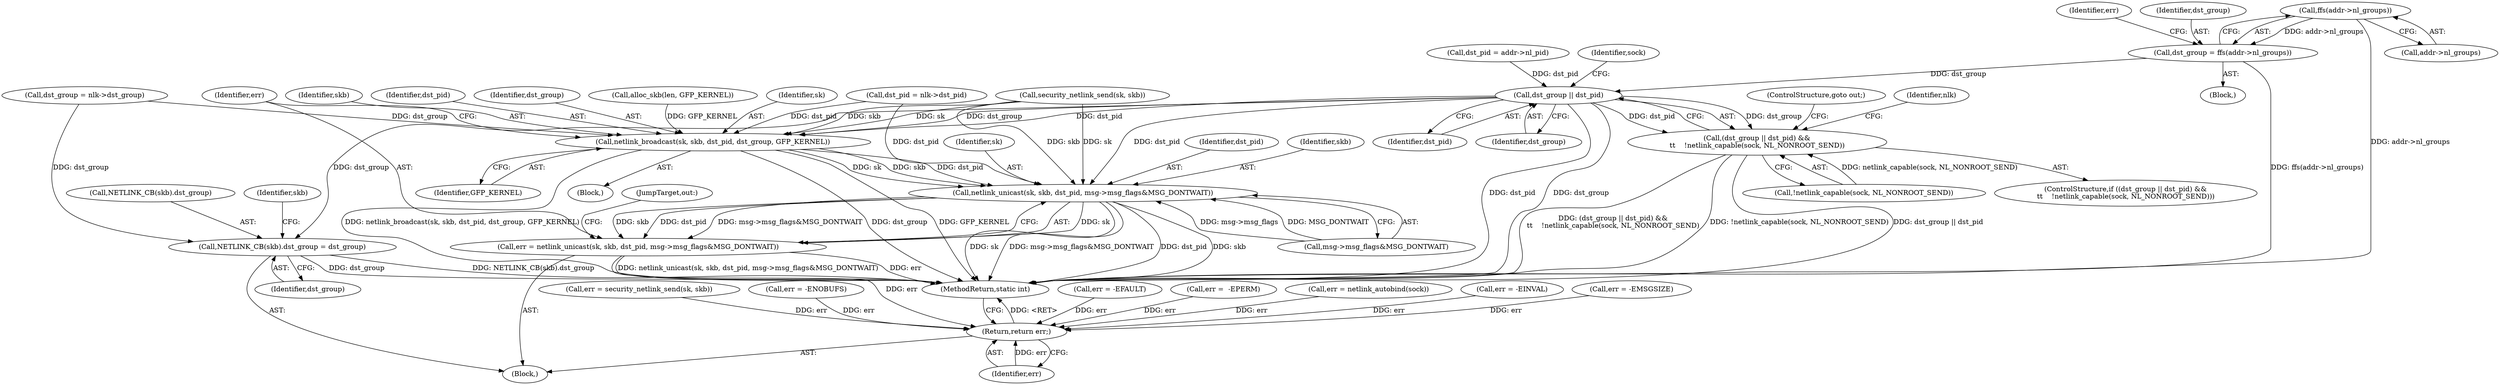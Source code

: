 digraph "0_linux_20e1db19db5d6b9e4e83021595eab0dc8f107bef_0@pointer" {
"1000192" [label="(Call,ffs(addr->nl_groups))"];
"1000190" [label="(Call,dst_group = ffs(addr->nl_groups))"];
"1000202" [label="(Call,dst_group || dst_pid)"];
"1000201" [label="(Call,(dst_group || dst_pid) &&\n\t\t    !netlink_capable(sock, NL_NONROOT_SEND))"];
"1000270" [label="(Call,NETLINK_CB(skb).dst_group = dst_group)"];
"1000323" [label="(Call,netlink_broadcast(sk, skb, dst_pid, dst_group, GFP_KERNEL))"];
"1000331" [label="(Call,netlink_unicast(sk, skb, dst_pid, msg->msg_flags&MSG_DONTWAIT))"];
"1000329" [label="(Call,err = netlink_unicast(sk, skb, dst_pid, msg->msg_flags&MSG_DONTWAIT))"];
"1000345" [label="(Return,return err;)"];
"1000278" [label="(Identifier,skb)"];
"1000331" [label="(Call,netlink_unicast(sk, skb, dst_pid, msg->msg_flags&MSG_DONTWAIT))"];
"1000346" [label="(Identifier,err)"];
"1000323" [label="(Call,netlink_broadcast(sk, skb, dst_pid, dst_group, GFP_KERNEL))"];
"1000345" [label="(Return,return err;)"];
"1000333" [label="(Identifier,skb)"];
"1000287" [label="(Call,err = -EFAULT)"];
"1000347" [label="(MethodReturn,static int)"];
"1000217" [label="(Call,dst_group = nlk->dst_group)"];
"1000193" [label="(Call,addr->nl_groups)"];
"1000317" [label="(Block,)"];
"1000329" [label="(Call,err = netlink_unicast(sk, skb, dst_pid, msg->msg_flags&MSG_DONTWAIT))"];
"1000335" [label="(Call,msg->msg_flags&MSG_DONTWAIT)"];
"1000203" [label="(Identifier,dst_group)"];
"1000196" [label="(Call,err =  -EPERM)"];
"1000324" [label="(Identifier,sk)"];
"1000201" [label="(Call,(dst_group || dst_pid) &&\n\t\t    !netlink_capable(sock, NL_NONROOT_SEND))"];
"1000325" [label="(Identifier,skb)"];
"1000328" [label="(Identifier,GFP_KERNEL)"];
"1000270" [label="(Call,NETLINK_CB(skb).dst_group = dst_group)"];
"1000202" [label="(Call,dst_group || dst_pid)"];
"1000173" [label="(Block,)"];
"1000340" [label="(JumpTarget,out:)"];
"1000332" [label="(Identifier,sk)"];
"1000209" [label="(ControlStructure,goto out;)"];
"1000200" [label="(ControlStructure,if ((dst_group || dst_pid) &&\n\t\t    !netlink_capable(sock, NL_NONROOT_SEND)))"];
"1000228" [label="(Call,err = netlink_autobind(sock))"];
"1000225" [label="(Identifier,nlk)"];
"1000190" [label="(Call,dst_group = ffs(addr->nl_groups))"];
"1000326" [label="(Identifier,dst_pid)"];
"1000212" [label="(Call,dst_pid = nlk->dst_pid)"];
"1000174" [label="(Call,err = -EINVAL)"];
"1000306" [label="(Call,security_netlink_send(sk, skb))"];
"1000197" [label="(Identifier,err)"];
"1000105" [label="(Block,)"];
"1000334" [label="(Identifier,dst_pid)"];
"1000235" [label="(Call,err = -EMSGSIZE)"];
"1000304" [label="(Call,err = security_netlink_send(sk, skb))"];
"1000248" [label="(Call,err = -ENOBUFS)"];
"1000205" [label="(Call,!netlink_capable(sock, NL_NONROOT_SEND))"];
"1000330" [label="(Identifier,err)"];
"1000327" [label="(Identifier,dst_group)"];
"1000192" [label="(Call,ffs(addr->nl_groups))"];
"1000271" [label="(Call,NETLINK_CB(skb).dst_group)"];
"1000185" [label="(Call,dst_pid = addr->nl_pid)"];
"1000204" [label="(Identifier,dst_pid)"];
"1000275" [label="(Identifier,dst_group)"];
"1000254" [label="(Call,alloc_skb(len, GFP_KERNEL))"];
"1000191" [label="(Identifier,dst_group)"];
"1000207" [label="(Identifier,sock)"];
"1000192" -> "1000190"  [label="AST: "];
"1000192" -> "1000193"  [label="CFG: "];
"1000193" -> "1000192"  [label="AST: "];
"1000190" -> "1000192"  [label="CFG: "];
"1000192" -> "1000347"  [label="DDG: addr->nl_groups"];
"1000192" -> "1000190"  [label="DDG: addr->nl_groups"];
"1000190" -> "1000173"  [label="AST: "];
"1000191" -> "1000190"  [label="AST: "];
"1000197" -> "1000190"  [label="CFG: "];
"1000190" -> "1000347"  [label="DDG: ffs(addr->nl_groups)"];
"1000190" -> "1000202"  [label="DDG: dst_group"];
"1000202" -> "1000201"  [label="AST: "];
"1000202" -> "1000203"  [label="CFG: "];
"1000202" -> "1000204"  [label="CFG: "];
"1000203" -> "1000202"  [label="AST: "];
"1000204" -> "1000202"  [label="AST: "];
"1000207" -> "1000202"  [label="CFG: "];
"1000201" -> "1000202"  [label="CFG: "];
"1000202" -> "1000347"  [label="DDG: dst_group"];
"1000202" -> "1000347"  [label="DDG: dst_pid"];
"1000202" -> "1000201"  [label="DDG: dst_group"];
"1000202" -> "1000201"  [label="DDG: dst_pid"];
"1000185" -> "1000202"  [label="DDG: dst_pid"];
"1000202" -> "1000270"  [label="DDG: dst_group"];
"1000202" -> "1000323"  [label="DDG: dst_pid"];
"1000202" -> "1000323"  [label="DDG: dst_group"];
"1000202" -> "1000331"  [label="DDG: dst_pid"];
"1000201" -> "1000200"  [label="AST: "];
"1000201" -> "1000205"  [label="CFG: "];
"1000205" -> "1000201"  [label="AST: "];
"1000209" -> "1000201"  [label="CFG: "];
"1000225" -> "1000201"  [label="CFG: "];
"1000201" -> "1000347"  [label="DDG: (dst_group || dst_pid) &&\n\t\t    !netlink_capable(sock, NL_NONROOT_SEND)"];
"1000201" -> "1000347"  [label="DDG: !netlink_capable(sock, NL_NONROOT_SEND)"];
"1000201" -> "1000347"  [label="DDG: dst_group || dst_pid"];
"1000205" -> "1000201"  [label="DDG: netlink_capable(sock, NL_NONROOT_SEND)"];
"1000270" -> "1000105"  [label="AST: "];
"1000270" -> "1000275"  [label="CFG: "];
"1000271" -> "1000270"  [label="AST: "];
"1000275" -> "1000270"  [label="AST: "];
"1000278" -> "1000270"  [label="CFG: "];
"1000270" -> "1000347"  [label="DDG: dst_group"];
"1000270" -> "1000347"  [label="DDG: NETLINK_CB(skb).dst_group"];
"1000217" -> "1000270"  [label="DDG: dst_group"];
"1000323" -> "1000317"  [label="AST: "];
"1000323" -> "1000328"  [label="CFG: "];
"1000324" -> "1000323"  [label="AST: "];
"1000325" -> "1000323"  [label="AST: "];
"1000326" -> "1000323"  [label="AST: "];
"1000327" -> "1000323"  [label="AST: "];
"1000328" -> "1000323"  [label="AST: "];
"1000330" -> "1000323"  [label="CFG: "];
"1000323" -> "1000347"  [label="DDG: GFP_KERNEL"];
"1000323" -> "1000347"  [label="DDG: netlink_broadcast(sk, skb, dst_pid, dst_group, GFP_KERNEL)"];
"1000323" -> "1000347"  [label="DDG: dst_group"];
"1000306" -> "1000323"  [label="DDG: sk"];
"1000306" -> "1000323"  [label="DDG: skb"];
"1000212" -> "1000323"  [label="DDG: dst_pid"];
"1000217" -> "1000323"  [label="DDG: dst_group"];
"1000254" -> "1000323"  [label="DDG: GFP_KERNEL"];
"1000323" -> "1000331"  [label="DDG: sk"];
"1000323" -> "1000331"  [label="DDG: skb"];
"1000323" -> "1000331"  [label="DDG: dst_pid"];
"1000331" -> "1000329"  [label="AST: "];
"1000331" -> "1000335"  [label="CFG: "];
"1000332" -> "1000331"  [label="AST: "];
"1000333" -> "1000331"  [label="AST: "];
"1000334" -> "1000331"  [label="AST: "];
"1000335" -> "1000331"  [label="AST: "];
"1000329" -> "1000331"  [label="CFG: "];
"1000331" -> "1000347"  [label="DDG: dst_pid"];
"1000331" -> "1000347"  [label="DDG: skb"];
"1000331" -> "1000347"  [label="DDG: sk"];
"1000331" -> "1000347"  [label="DDG: msg->msg_flags&MSG_DONTWAIT"];
"1000331" -> "1000329"  [label="DDG: sk"];
"1000331" -> "1000329"  [label="DDG: skb"];
"1000331" -> "1000329"  [label="DDG: dst_pid"];
"1000331" -> "1000329"  [label="DDG: msg->msg_flags&MSG_DONTWAIT"];
"1000306" -> "1000331"  [label="DDG: sk"];
"1000306" -> "1000331"  [label="DDG: skb"];
"1000212" -> "1000331"  [label="DDG: dst_pid"];
"1000335" -> "1000331"  [label="DDG: msg->msg_flags"];
"1000335" -> "1000331"  [label="DDG: MSG_DONTWAIT"];
"1000329" -> "1000105"  [label="AST: "];
"1000330" -> "1000329"  [label="AST: "];
"1000340" -> "1000329"  [label="CFG: "];
"1000329" -> "1000347"  [label="DDG: netlink_unicast(sk, skb, dst_pid, msg->msg_flags&MSG_DONTWAIT)"];
"1000329" -> "1000347"  [label="DDG: err"];
"1000329" -> "1000345"  [label="DDG: err"];
"1000345" -> "1000105"  [label="AST: "];
"1000345" -> "1000346"  [label="CFG: "];
"1000346" -> "1000345"  [label="AST: "];
"1000347" -> "1000345"  [label="CFG: "];
"1000345" -> "1000347"  [label="DDG: <RET>"];
"1000346" -> "1000345"  [label="DDG: err"];
"1000235" -> "1000345"  [label="DDG: err"];
"1000304" -> "1000345"  [label="DDG: err"];
"1000228" -> "1000345"  [label="DDG: err"];
"1000196" -> "1000345"  [label="DDG: err"];
"1000287" -> "1000345"  [label="DDG: err"];
"1000174" -> "1000345"  [label="DDG: err"];
"1000248" -> "1000345"  [label="DDG: err"];
}
